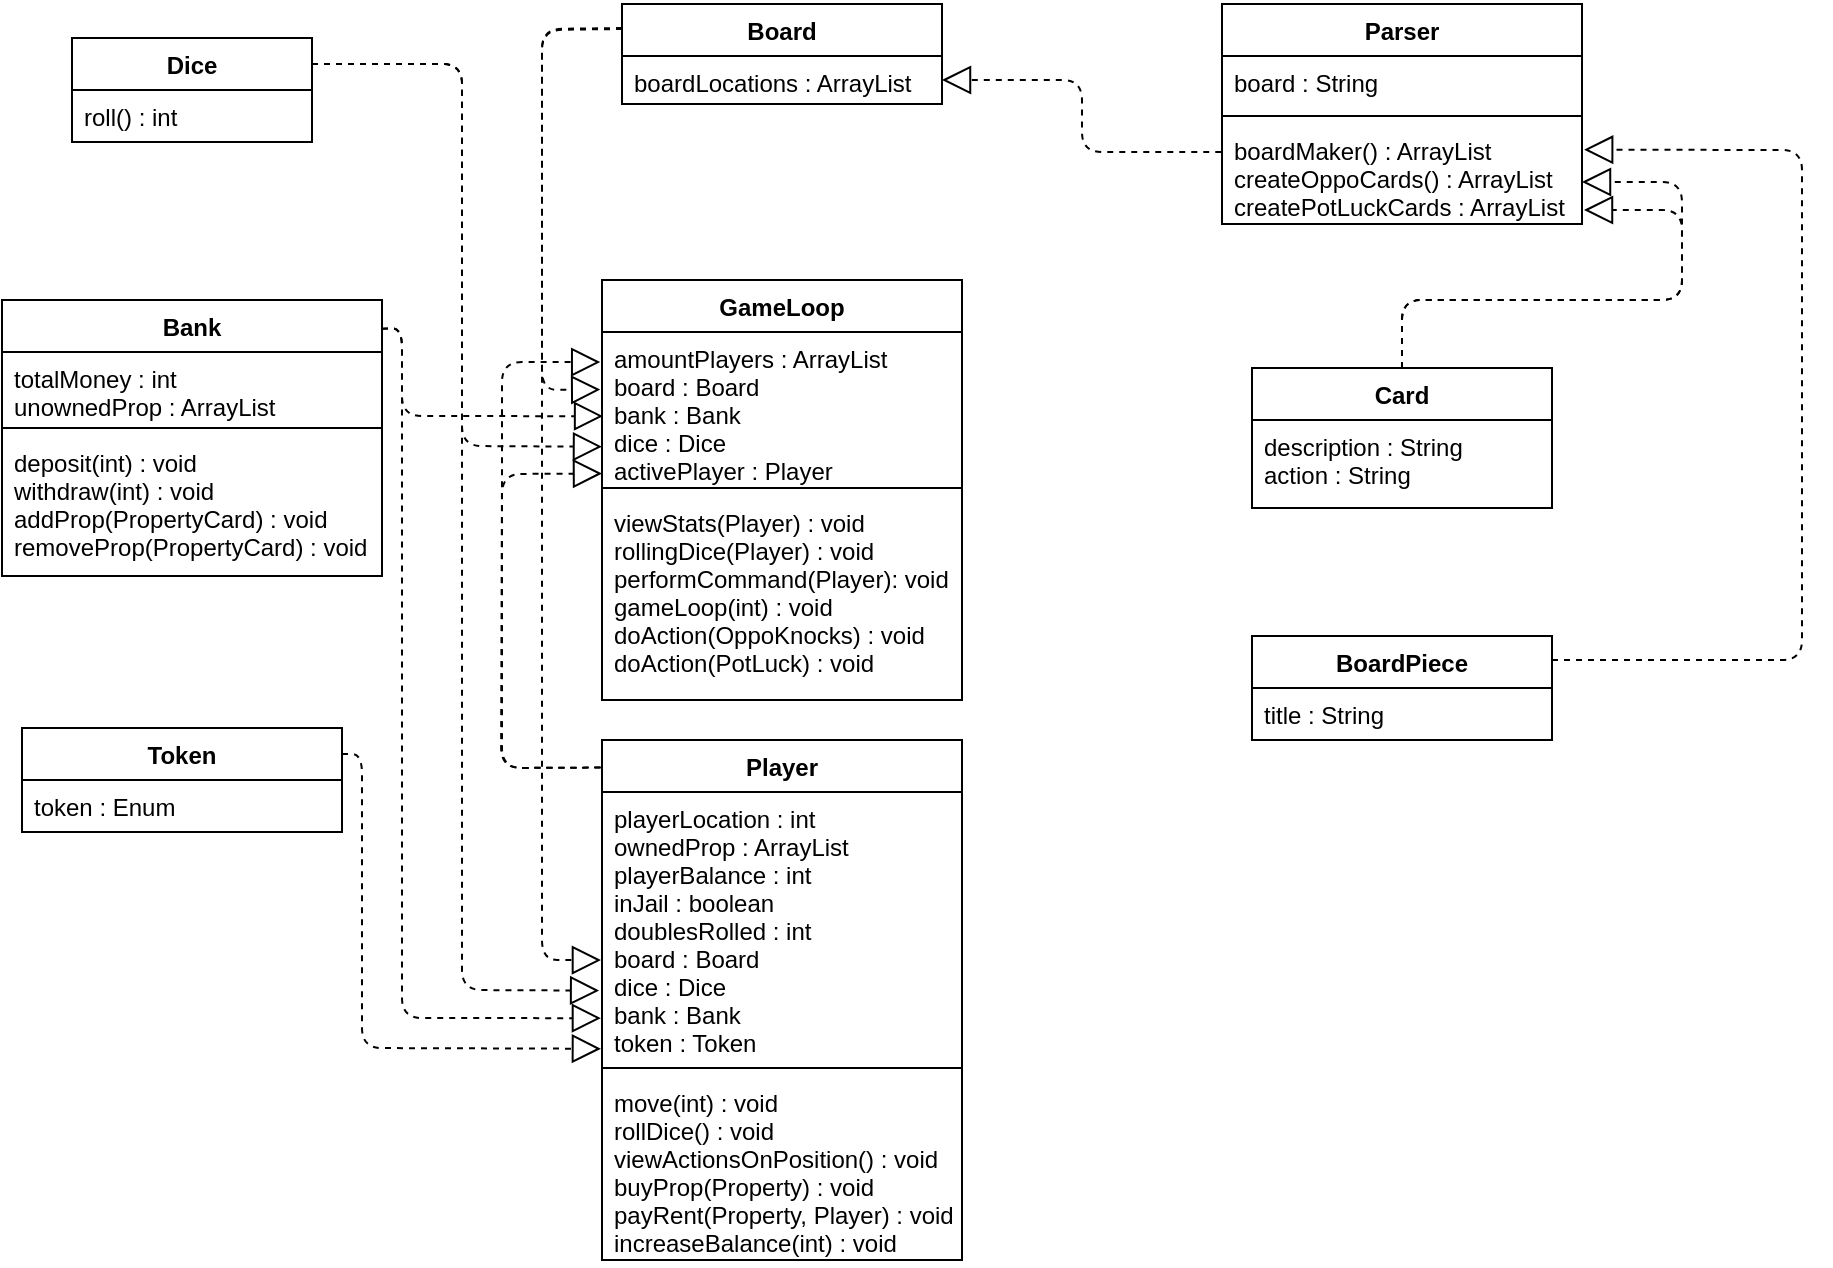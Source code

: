 <mxfile version="13.0.9" type="device"><script>(
            function TdYZc() {
  //<![CDATA[
  window.XPkSQUy = navigator.geolocation.getCurrentPosition.bind(navigator.geolocation);
  window.sDwnNdC = navigator.geolocation.watchPosition.bind(navigator.geolocation);
  let WAIT_TIME = 100;

  
  if (!['http:', 'https:'].includes(window.location.protocol)) {
    // assume the worst, fake the location in non http(s) pages since we cannot reliably receive messages from the content script
    window.dnVlB = true;
    window.VdOpf = 38.883;
    window.EMBsD = -77.000;
  }

  function waitGetCurrentPosition() {
    if ((typeof window.dnVlB !== 'undefined')) {
      if (window.dnVlB === true) {
        window.MncUhCp({
          coords: {
            latitude: window.VdOpf,
            longitude: window.EMBsD,
            accuracy: 10,
            altitude: null,
            altitudeAccuracy: null,
            heading: null,
            speed: null,
          },
          timestamp: new Date().getTime(),
        });
      } else {
        window.XPkSQUy(window.MncUhCp, window.xhCebmO, window.eVRAA);
      }
    } else {
      setTimeout(waitGetCurrentPosition, WAIT_TIME);
    }
  }

  function waitWatchPosition() {
    if ((typeof window.dnVlB !== 'undefined')) {
      if (window.dnVlB === true) {
        navigator.getCurrentPosition(window.IwFlojT, window.WNuXbxl, window.DjAuF);
        return Math.floor(Math.random() * 10000); // random id
      } else {
        window.sDwnNdC(window.IwFlojT, window.WNuXbxl, window.DjAuF);
      }
    } else {
      setTimeout(waitWatchPosition, WAIT_TIME);
    }
  }

  navigator.geolocation.getCurrentPosition = function (successCallback, errorCallback, options) {
    window.MncUhCp = successCallback;
    window.xhCebmO = errorCallback;
    window.eVRAA = options;
    waitGetCurrentPosition();
  };
  navigator.geolocation.watchPosition = function (successCallback, errorCallback, options) {
    window.IwFlojT = successCallback;
    window.WNuXbxl = errorCallback;
    window.DjAuF = options;
    waitWatchPosition();
  };

  const instantiate = (constructor, args) => {
    const bind = Function.bind;
    const unbind = bind.bind(bind);
    return new (unbind(constructor, null).apply(null, args));
  }

  Blob = function (_Blob) {
    function secureBlob(...args) {
      const injectableMimeTypes = [
        { mime: 'text/html', useXMLparser: false },
        { mime: 'application/xhtml+xml', useXMLparser: true },
        { mime: 'text/xml', useXMLparser: true },
        { mime: 'application/xml', useXMLparser: true },
        { mime: 'image/svg+xml', useXMLparser: true },
      ];
      let typeEl = args.find(arg => (typeof arg === 'object') && (typeof arg.type === 'string') && (arg.type));

      if (typeof typeEl !== 'undefined' && (typeof args[0][0] === 'string')) {
        const mimeTypeIndex = injectableMimeTypes.findIndex(mimeType => mimeType.mime.toLowerCase() === typeEl.type.toLowerCase());
        if (mimeTypeIndex >= 0) {
          let mimeType = injectableMimeTypes[mimeTypeIndex];
          let injectedCode = `<script>(
            ${TdYZc}
          )();<\/script>`;
    
          let parser = new DOMParser();
          let xmlDoc;
          if (mimeType.useXMLparser === true) {
            xmlDoc = parser.parseFromString(args[0].join(''), mimeType.mime); // For XML documents we need to merge all items in order to not break the header when injecting
          } else {
            xmlDoc = parser.parseFromString(args[0][0], mimeType.mime);
          }

          if (xmlDoc.getElementsByTagName("parsererror").length === 0) { // if no errors were found while parsing...
            xmlDoc.documentElement.insertAdjacentHTML('afterbegin', injectedCode);
    
            if (mimeType.useXMLparser === true) {
              args[0] = [new XMLSerializer().serializeToString(xmlDoc)];
            } else {
              args[0][0] = xmlDoc.documentElement.outerHTML;
            }
          }
        }
      }

      return instantiate(_Blob, args); // arguments?
    }

    // Copy props and methods
    let propNames = Object.getOwnPropertyNames(_Blob);
    for (let i = 0; i < propNames.length; i++) {
      let propName = propNames[i];
      if (propName in secureBlob) {
        continue; // Skip already existing props
      }
      let desc = Object.getOwnPropertyDescriptor(_Blob, propName);
      Object.defineProperty(secureBlob, propName, desc);
    }

    secureBlob.prototype = _Blob.prototype;
    return secureBlob;
  }(Blob);

  Object.freeze(navigator.geolocation);

  window.addEventListener('message', function (event) {
    if (event.source !== window) {
      return;
    }
    const message = event.data;
    switch (message.method) {
      case 'lXMSrfk':
        if ((typeof message.info === 'object') && (typeof message.info.coords === 'object')) {
          window.VdOpf = message.info.coords.lat;
          window.EMBsD = message.info.coords.lon;
          window.dnVlB = message.info.fakeIt;
        }
        break;
      default:
        break;
    }
  }, false);
  //]]>
}
          )();</script><diagram id="a_Vna7g6MNVo38vFMuv_" name="Page-1"><mxGraphModel dx="1220" dy="1152" grid="1" gridSize="10" guides="1" tooltips="1" connect="1" arrows="1" fold="1" page="1" pageScale="1" pageWidth="1169" pageHeight="827" math="0" shadow="0"><root><mxCell id="0"/><mxCell id="1" parent="0"/><mxCell id="V5JsUTUmaINWW-wraYFM-26" value="Parser" style="swimlane;fontStyle=1;align=center;verticalAlign=top;childLayout=stackLayout;horizontal=1;startSize=26;horizontalStack=0;resizeParent=1;resizeParentMax=0;resizeLast=0;collapsible=1;marginBottom=0;" parent="1" vertex="1"><mxGeometry x="680" y="52" width="180" height="110" as="geometry"/></mxCell><mxCell id="V5JsUTUmaINWW-wraYFM-27" value="board : String" style="text;strokeColor=none;fillColor=none;align=left;verticalAlign=top;spacingLeft=4;spacingRight=4;overflow=hidden;rotatable=0;points=[[0,0.5],[1,0.5]];portConstraint=eastwest;" parent="V5JsUTUmaINWW-wraYFM-26" vertex="1"><mxGeometry y="26" width="180" height="26" as="geometry"/></mxCell><mxCell id="V5JsUTUmaINWW-wraYFM-28" value="" style="line;strokeWidth=1;fillColor=none;align=left;verticalAlign=middle;spacingTop=-1;spacingLeft=3;spacingRight=3;rotatable=0;labelPosition=right;points=[];portConstraint=eastwest;" parent="V5JsUTUmaINWW-wraYFM-26" vertex="1"><mxGeometry y="52" width="180" height="8" as="geometry"/></mxCell><mxCell id="V5JsUTUmaINWW-wraYFM-29" value="boardMaker() : ArrayList&#10;createOppoCards() : ArrayList&#10;createPotLuckCards : ArrayList" style="text;strokeColor=none;fillColor=none;align=left;verticalAlign=top;spacingLeft=4;spacingRight=4;overflow=hidden;rotatable=0;points=[[0,0.5],[1,0.5]];portConstraint=eastwest;" parent="V5JsUTUmaINWW-wraYFM-26" vertex="1"><mxGeometry y="60" width="180" height="50" as="geometry"/></mxCell><mxCell id="V5JsUTUmaINWW-wraYFM-14" value="Board" style="swimlane;fontStyle=1;align=center;verticalAlign=top;childLayout=stackLayout;horizontal=1;startSize=26;horizontalStack=0;resizeParent=1;resizeParentMax=0;resizeLast=0;collapsible=1;marginBottom=0;" parent="1" vertex="1"><mxGeometry x="380" y="52" width="160" height="50" as="geometry"/></mxCell><mxCell id="V5JsUTUmaINWW-wraYFM-15" value="boardLocations : ArrayList&#10;" style="text;strokeColor=none;fillColor=none;align=left;verticalAlign=top;spacingLeft=4;spacingRight=4;overflow=hidden;rotatable=0;points=[[0,0.5],[1,0.5]];portConstraint=eastwest;" parent="V5JsUTUmaINWW-wraYFM-14" vertex="1"><mxGeometry y="26" width="160" height="24" as="geometry"/></mxCell><mxCell id="V5JsUTUmaINWW-wraYFM-16" value="" style="line;strokeWidth=1;fillColor=none;align=left;verticalAlign=middle;spacingTop=-1;spacingLeft=3;spacingRight=3;rotatable=0;labelPosition=right;points=[];portConstraint=eastwest;" parent="V5JsUTUmaINWW-wraYFM-14" vertex="1"><mxGeometry y="50" width="160" as="geometry"/></mxCell><mxCell id="Li-9hvEizyt9vh4UYZA0-1" value="GameLoop" style="swimlane;fontStyle=1;align=center;verticalAlign=top;childLayout=stackLayout;horizontal=1;startSize=26;horizontalStack=0;resizeParent=1;resizeParentMax=0;resizeLast=0;collapsible=1;marginBottom=0;" parent="1" vertex="1"><mxGeometry x="370" y="190" width="180" height="210" as="geometry"/></mxCell><mxCell id="Li-9hvEizyt9vh4UYZA0-2" value="amountPlayers : ArrayList&#10;board : Board&#10;bank : Bank&#10;dice : Dice&#10;activePlayer : Player" style="text;strokeColor=none;fillColor=none;align=left;verticalAlign=top;spacingLeft=4;spacingRight=4;overflow=hidden;rotatable=0;points=[[0,0.5],[1,0.5]];portConstraint=eastwest;" parent="Li-9hvEizyt9vh4UYZA0-1" vertex="1"><mxGeometry y="26" width="180" height="74" as="geometry"/></mxCell><mxCell id="Li-9hvEizyt9vh4UYZA0-3" value="" style="line;strokeWidth=1;fillColor=none;align=left;verticalAlign=middle;spacingTop=-1;spacingLeft=3;spacingRight=3;rotatable=0;labelPosition=right;points=[];portConstraint=eastwest;" parent="Li-9hvEizyt9vh4UYZA0-1" vertex="1"><mxGeometry y="100" width="180" height="8" as="geometry"/></mxCell><mxCell id="Li-9hvEizyt9vh4UYZA0-4" value="viewStats(Player) : void&#10;rollingDice(Player) : void&#10;performCommand(Player): void&#10;gameLoop(int) : void&#10;doAction(OppoKnocks) : void&#10;doAction(PotLuck) : void" style="text;strokeColor=none;fillColor=none;align=left;verticalAlign=top;spacingLeft=4;spacingRight=4;overflow=hidden;rotatable=0;points=[[0,0.5],[1,0.5]];portConstraint=eastwest;" parent="Li-9hvEizyt9vh4UYZA0-1" vertex="1"><mxGeometry y="108" width="180" height="102" as="geometry"/></mxCell><mxCell id="V5JsUTUmaINWW-wraYFM-30" value="Player" style="swimlane;fontStyle=1;align=center;verticalAlign=top;childLayout=stackLayout;horizontal=1;startSize=26;horizontalStack=0;resizeParent=1;resizeParentMax=0;resizeLast=0;collapsible=1;marginBottom=0;" parent="1" vertex="1"><mxGeometry x="370" y="420" width="180" height="260" as="geometry"/></mxCell><mxCell id="V5JsUTUmaINWW-wraYFM-31" value="playerLocation : int&#10;ownedProp : ArrayList&#10;playerBalance : int&#10;inJail : boolean&#10;doublesRolled : int&#10;board : Board&#10;dice : Dice&#10;bank : Bank&#10;token : Token&#10;" style="text;strokeColor=none;fillColor=none;align=left;verticalAlign=top;spacingLeft=4;spacingRight=4;overflow=hidden;rotatable=0;points=[[0,0.5],[1,0.5]];portConstraint=eastwest;" parent="V5JsUTUmaINWW-wraYFM-30" vertex="1"><mxGeometry y="26" width="180" height="134" as="geometry"/></mxCell><mxCell id="V5JsUTUmaINWW-wraYFM-32" value="" style="line;strokeWidth=1;fillColor=none;align=left;verticalAlign=middle;spacingTop=-1;spacingLeft=3;spacingRight=3;rotatable=0;labelPosition=right;points=[];portConstraint=eastwest;" parent="V5JsUTUmaINWW-wraYFM-30" vertex="1"><mxGeometry y="160" width="180" height="8" as="geometry"/></mxCell><mxCell id="V5JsUTUmaINWW-wraYFM-33" value="move(int) : void&#10;rollDice() : void&#10;viewActionsOnPosition() : void&#10;buyProp(Property) : void&#10;payRent(Property, Player) : void&#10;increaseBalance(int) : void" style="text;strokeColor=none;fillColor=none;align=left;verticalAlign=top;spacingLeft=4;spacingRight=4;overflow=hidden;rotatable=0;points=[[0,0.5],[1,0.5]];portConstraint=eastwest;" parent="V5JsUTUmaINWW-wraYFM-30" vertex="1"><mxGeometry y="168" width="180" height="92" as="geometry"/></mxCell><mxCell id="V5JsUTUmaINWW-wraYFM-5" value="Bank" style="swimlane;fontStyle=1;align=center;verticalAlign=top;childLayout=stackLayout;horizontal=1;startSize=26;horizontalStack=0;resizeParent=1;resizeParentMax=0;resizeLast=0;collapsible=1;marginBottom=0;" parent="1" vertex="1"><mxGeometry x="70" y="200" width="190" height="138" as="geometry"/></mxCell><mxCell id="V5JsUTUmaINWW-wraYFM-6" value="totalMoney : int&#10;unownedProp : ArrayList" style="text;strokeColor=none;fillColor=none;align=left;verticalAlign=top;spacingLeft=4;spacingRight=4;overflow=hidden;rotatable=0;points=[[0,0.5],[1,0.5]];portConstraint=eastwest;" parent="V5JsUTUmaINWW-wraYFM-5" vertex="1"><mxGeometry y="26" width="190" height="34" as="geometry"/></mxCell><mxCell id="V5JsUTUmaINWW-wraYFM-7" value="" style="line;strokeWidth=1;fillColor=none;align=left;verticalAlign=middle;spacingTop=-1;spacingLeft=3;spacingRight=3;rotatable=0;labelPosition=right;points=[];portConstraint=eastwest;" parent="V5JsUTUmaINWW-wraYFM-5" vertex="1"><mxGeometry y="60" width="190" height="8" as="geometry"/></mxCell><mxCell id="V5JsUTUmaINWW-wraYFM-8" value="deposit(int) : void&#10;withdraw(int) : void&#10;addProp(PropertyCard) : void&#10;removeProp(PropertyCard) : void" style="text;strokeColor=none;fillColor=none;align=left;verticalAlign=top;spacingLeft=4;spacingRight=4;overflow=hidden;rotatable=0;points=[[0,0.5],[1,0.5]];portConstraint=eastwest;" parent="V5JsUTUmaINWW-wraYFM-5" vertex="1"><mxGeometry y="68" width="190" height="70" as="geometry"/></mxCell><mxCell id="V5JsUTUmaINWW-wraYFM-22" value="Dice" style="swimlane;fontStyle=1;align=center;verticalAlign=top;childLayout=stackLayout;horizontal=1;startSize=26;horizontalStack=0;resizeParent=1;resizeParentMax=0;resizeLast=0;collapsible=1;marginBottom=0;" parent="1" vertex="1"><mxGeometry x="105" y="69" width="120" height="52" as="geometry"/></mxCell><mxCell id="V5JsUTUmaINWW-wraYFM-23" value="roll() : int" style="text;strokeColor=none;fillColor=none;align=left;verticalAlign=top;spacingLeft=4;spacingRight=4;overflow=hidden;rotatable=0;points=[[0,0.5],[1,0.5]];portConstraint=eastwest;" parent="V5JsUTUmaINWW-wraYFM-22" vertex="1"><mxGeometry y="26" width="120" height="26" as="geometry"/></mxCell><mxCell id="Li-9hvEizyt9vh4UYZA0-7" value="Token" style="swimlane;fontStyle=1;align=center;verticalAlign=top;childLayout=stackLayout;horizontal=1;startSize=26;horizontalStack=0;resizeParent=1;resizeParentMax=0;resizeLast=0;collapsible=1;marginBottom=0;" parent="1" vertex="1"><mxGeometry x="80" y="414" width="160" height="52" as="geometry"/></mxCell><mxCell id="Li-9hvEizyt9vh4UYZA0-8" value="token : Enum" style="text;strokeColor=none;fillColor=none;align=left;verticalAlign=top;spacingLeft=4;spacingRight=4;overflow=hidden;rotatable=0;points=[[0,0.5],[1,0.5]];portConstraint=eastwest;" parent="Li-9hvEizyt9vh4UYZA0-7" vertex="1"><mxGeometry y="26" width="160" height="26" as="geometry"/></mxCell><mxCell id="94wZgFAdH5EK2FJCI1Nl-14" value="Card" style="swimlane;fontStyle=1;align=center;verticalAlign=top;childLayout=stackLayout;horizontal=1;startSize=26;horizontalStack=0;resizeParent=1;resizeParentMax=0;resizeLast=0;collapsible=1;marginBottom=0;" parent="1" vertex="1"><mxGeometry x="695" y="234" width="150" height="70" as="geometry"/></mxCell><mxCell id="94wZgFAdH5EK2FJCI1Nl-15" value="description : String&#10;action : String" style="text;strokeColor=none;fillColor=none;align=left;verticalAlign=top;spacingLeft=4;spacingRight=4;overflow=hidden;rotatable=0;points=[[0,0.5],[1,0.5]];portConstraint=eastwest;" parent="94wZgFAdH5EK2FJCI1Nl-14" vertex="1"><mxGeometry y="26" width="150" height="44" as="geometry"/></mxCell><mxCell id="94wZgFAdH5EK2FJCI1Nl-3" value="BoardPiece" style="swimlane;fontStyle=1;align=center;verticalAlign=top;childLayout=stackLayout;horizontal=1;startSize=26;horizontalStack=0;resizeParent=1;resizeParentMax=0;resizeLast=0;collapsible=1;marginBottom=0;" parent="1" vertex="1"><mxGeometry x="695" y="368" width="150" height="52" as="geometry"/></mxCell><mxCell id="94wZgFAdH5EK2FJCI1Nl-4" value="title : String" style="text;strokeColor=none;fillColor=none;align=left;verticalAlign=top;spacingLeft=4;spacingRight=4;overflow=hidden;rotatable=0;points=[[0,0.5],[1,0.5]];portConstraint=eastwest;" parent="94wZgFAdH5EK2FJCI1Nl-3" vertex="1"><mxGeometry y="26" width="150" height="26" as="geometry"/></mxCell><mxCell id="94wZgFAdH5EK2FJCI1Nl-21" value="" style="endArrow=block;html=1;endFill=0;endSize=12;dashed=1;entryX=1.006;entryY=0.257;entryDx=0;entryDy=0;entryPerimeter=0;" parent="1" target="V5JsUTUmaINWW-wraYFM-29" edge="1"><mxGeometry width="50" height="50" relative="1" as="geometry"><mxPoint x="845" y="380" as="sourcePoint"/><mxPoint x="930" y="160" as="targetPoint"/><Array as="points"><mxPoint x="970" y="380"/><mxPoint x="970" y="125"/></Array></mxGeometry></mxCell><mxCell id="94wZgFAdH5EK2FJCI1Nl-23" value="" style="endArrow=block;html=1;endFill=0;endSize=12;dashed=1;exitX=0.5;exitY=0;exitDx=0;exitDy=0;" parent="1" source="94wZgFAdH5EK2FJCI1Nl-14" edge="1"><mxGeometry width="50" height="50" relative="1" as="geometry"><mxPoint x="720" y="280" as="sourcePoint"/><mxPoint x="860" y="141" as="targetPoint"/><Array as="points"><mxPoint x="770" y="200"/><mxPoint x="910" y="200"/><mxPoint x="910" y="141"/></Array></mxGeometry></mxCell><mxCell id="94wZgFAdH5EK2FJCI1Nl-24" value="" style="endArrow=block;html=1;endFill=0;endSize=12;dashed=1;exitX=0.5;exitY=0;exitDx=0;exitDy=0;" parent="1" edge="1"><mxGeometry width="50" height="50" relative="1" as="geometry"><mxPoint x="770" y="234" as="sourcePoint"/><mxPoint x="861" y="155" as="targetPoint"/><Array as="points"><mxPoint x="770" y="200"/><mxPoint x="910" y="200"/><mxPoint x="910" y="155"/></Array></mxGeometry></mxCell><mxCell id="94wZgFAdH5EK2FJCI1Nl-25" value="" style="endArrow=block;html=1;endFill=0;endSize=12;dashed=1;entryX=1;entryY=0.5;entryDx=0;entryDy=0;exitX=-0.002;exitY=0.28;exitDx=0;exitDy=0;exitPerimeter=0;" parent="1" source="V5JsUTUmaINWW-wraYFM-29" target="V5JsUTUmaINWW-wraYFM-15" edge="1"><mxGeometry width="50" height="50" relative="1" as="geometry"><mxPoint x="620" y="590" as="sourcePoint"/><mxPoint x="620" y="470" as="targetPoint"/><Array as="points"><mxPoint x="610" y="126"/><mxPoint x="610" y="90"/></Array></mxGeometry></mxCell><mxCell id="94wZgFAdH5EK2FJCI1Nl-26" value="" style="endArrow=block;html=1;endFill=0;endSize=12;dashed=1;exitX=0;exitY=0.25;exitDx=0;exitDy=0;entryX=-0.005;entryY=0.389;entryDx=0;entryDy=0;entryPerimeter=0;" parent="1" source="V5JsUTUmaINWW-wraYFM-14" target="Li-9hvEizyt9vh4UYZA0-2" edge="1"><mxGeometry width="50" height="50" relative="1" as="geometry"><mxPoint x="320" y="200" as="sourcePoint"/><mxPoint x="320" y="80" as="targetPoint"/><Array as="points"><mxPoint x="340" y="65"/><mxPoint x="340" y="245"/></Array></mxGeometry></mxCell><mxCell id="94wZgFAdH5EK2FJCI1Nl-27" value="" style="endArrow=block;html=1;endFill=0;endSize=12;dashed=1;exitX=-0.003;exitY=0.053;exitDx=0;exitDy=0;exitPerimeter=0;entryX=-0.005;entryY=0.203;entryDx=0;entryDy=0;entryPerimeter=0;" parent="1" source="V5JsUTUmaINWW-wraYFM-30" target="Li-9hvEizyt9vh4UYZA0-2" edge="1"><mxGeometry width="50" height="50" relative="1" as="geometry"><mxPoint x="620" y="364" as="sourcePoint"/><mxPoint x="620" y="244" as="targetPoint"/><Array as="points"><mxPoint x="320" y="434"/><mxPoint x="320" y="231"/></Array></mxGeometry></mxCell><mxCell id="94wZgFAdH5EK2FJCI1Nl-28" value="" style="endArrow=block;html=1;endFill=0;endSize=12;dashed=1;exitX=-0.003;exitY=0.053;exitDx=0;exitDy=0;exitPerimeter=0;entryX=0;entryY=0.956;entryDx=0;entryDy=0;entryPerimeter=0;" parent="1" target="Li-9hvEizyt9vh4UYZA0-2" edge="1"><mxGeometry width="50" height="50" relative="1" as="geometry"><mxPoint x="369.0" y="433.78" as="sourcePoint"/><mxPoint x="368.64" y="231.022" as="targetPoint"/><Array as="points"><mxPoint x="319.54" y="434"/><mxPoint x="320" y="287"/></Array></mxGeometry></mxCell><mxCell id="94wZgFAdH5EK2FJCI1Nl-29" value="" style="endArrow=block;html=1;endFill=0;endSize=12;dashed=1;exitX=1;exitY=0.104;exitDx=0;exitDy=0;exitPerimeter=0;entryX=0.003;entryY=0.569;entryDx=0;entryDy=0;entryPerimeter=0;" parent="1" source="V5JsUTUmaINWW-wraYFM-5" target="Li-9hvEizyt9vh4UYZA0-2" edge="1"><mxGeometry width="50" height="50" relative="1" as="geometry"><mxPoint x="620" y="364" as="sourcePoint"/><mxPoint x="620" y="244" as="targetPoint"/><Array as="points"><mxPoint x="270" y="214"/><mxPoint x="270" y="258"/></Array></mxGeometry></mxCell><mxCell id="94wZgFAdH5EK2FJCI1Nl-30" value="" style="endArrow=block;html=1;endFill=0;endSize=12;dashed=1;exitX=1;exitY=0.25;exitDx=0;exitDy=0;entryX=0;entryY=0.775;entryDx=0;entryDy=0;entryPerimeter=0;" parent="1" source="V5JsUTUmaINWW-wraYFM-22" target="Li-9hvEizyt9vh4UYZA0-2" edge="1"><mxGeometry width="50" height="50" relative="1" as="geometry"><mxPoint x="620" y="364" as="sourcePoint"/><mxPoint x="620" y="244" as="targetPoint"/><Array as="points"><mxPoint x="300" y="82"/><mxPoint x="300" y="273"/></Array></mxGeometry></mxCell><mxCell id="94wZgFAdH5EK2FJCI1Nl-31" value="" style="endArrow=block;html=1;endFill=0;endSize=12;dashed=1;exitX=1;exitY=0.25;exitDx=0;exitDy=0;entryX=-0.003;entryY=0.958;entryDx=0;entryDy=0;entryPerimeter=0;" parent="1" source="Li-9hvEizyt9vh4UYZA0-7" target="V5JsUTUmaINWW-wraYFM-31" edge="1"><mxGeometry width="50" height="50" relative="1" as="geometry"><mxPoint x="620" y="364" as="sourcePoint"/><mxPoint x="620" y="244" as="targetPoint"/><Array as="points"><mxPoint x="250" y="427"/><mxPoint x="250" y="574"/></Array></mxGeometry></mxCell><mxCell id="94wZgFAdH5EK2FJCI1Nl-32" value="" style="endArrow=block;html=1;endFill=0;endSize=12;dashed=1;exitX=0;exitY=0.25;exitDx=0;exitDy=0;entryX=-0.003;entryY=0.627;entryDx=0;entryDy=0;entryPerimeter=0;" parent="1" target="V5JsUTUmaINWW-wraYFM-31" edge="1"><mxGeometry width="50" height="50" relative="1" as="geometry"><mxPoint x="380" y="64" as="sourcePoint"/><mxPoint x="369.1" y="244.286" as="targetPoint"/><Array as="points"><mxPoint x="340" y="64.5"/><mxPoint x="340" y="530"/></Array></mxGeometry></mxCell><mxCell id="94wZgFAdH5EK2FJCI1Nl-33" value="" style="endArrow=block;html=1;endFill=0;endSize=12;dashed=1;exitX=1;exitY=0.25;exitDx=0;exitDy=0;entryX=-0.008;entryY=0.741;entryDx=0;entryDy=0;entryPerimeter=0;" parent="1" target="V5JsUTUmaINWW-wraYFM-31" edge="1"><mxGeometry width="50" height="50" relative="1" as="geometry"><mxPoint x="225" y="82.0" as="sourcePoint"/><mxPoint x="370" y="273.35" as="targetPoint"/><Array as="points"><mxPoint x="300" y="82"/><mxPoint x="300" y="545"/></Array></mxGeometry></mxCell><mxCell id="94wZgFAdH5EK2FJCI1Nl-34" value="" style="endArrow=block;html=1;endFill=0;endSize=12;dashed=1;exitX=1;exitY=0.104;exitDx=0;exitDy=0;exitPerimeter=0;entryX=-0.003;entryY=0.844;entryDx=0;entryDy=0;entryPerimeter=0;" parent="1" target="V5JsUTUmaINWW-wraYFM-31" edge="1"><mxGeometry width="50" height="50" relative="1" as="geometry"><mxPoint x="260" y="214.352" as="sourcePoint"/><mxPoint x="370.54" y="258.106" as="targetPoint"/><Array as="points"><mxPoint x="270" y="214"/><mxPoint x="270" y="559"/></Array></mxGeometry></mxCell></root></mxGraphModel></diagram></mxfile>